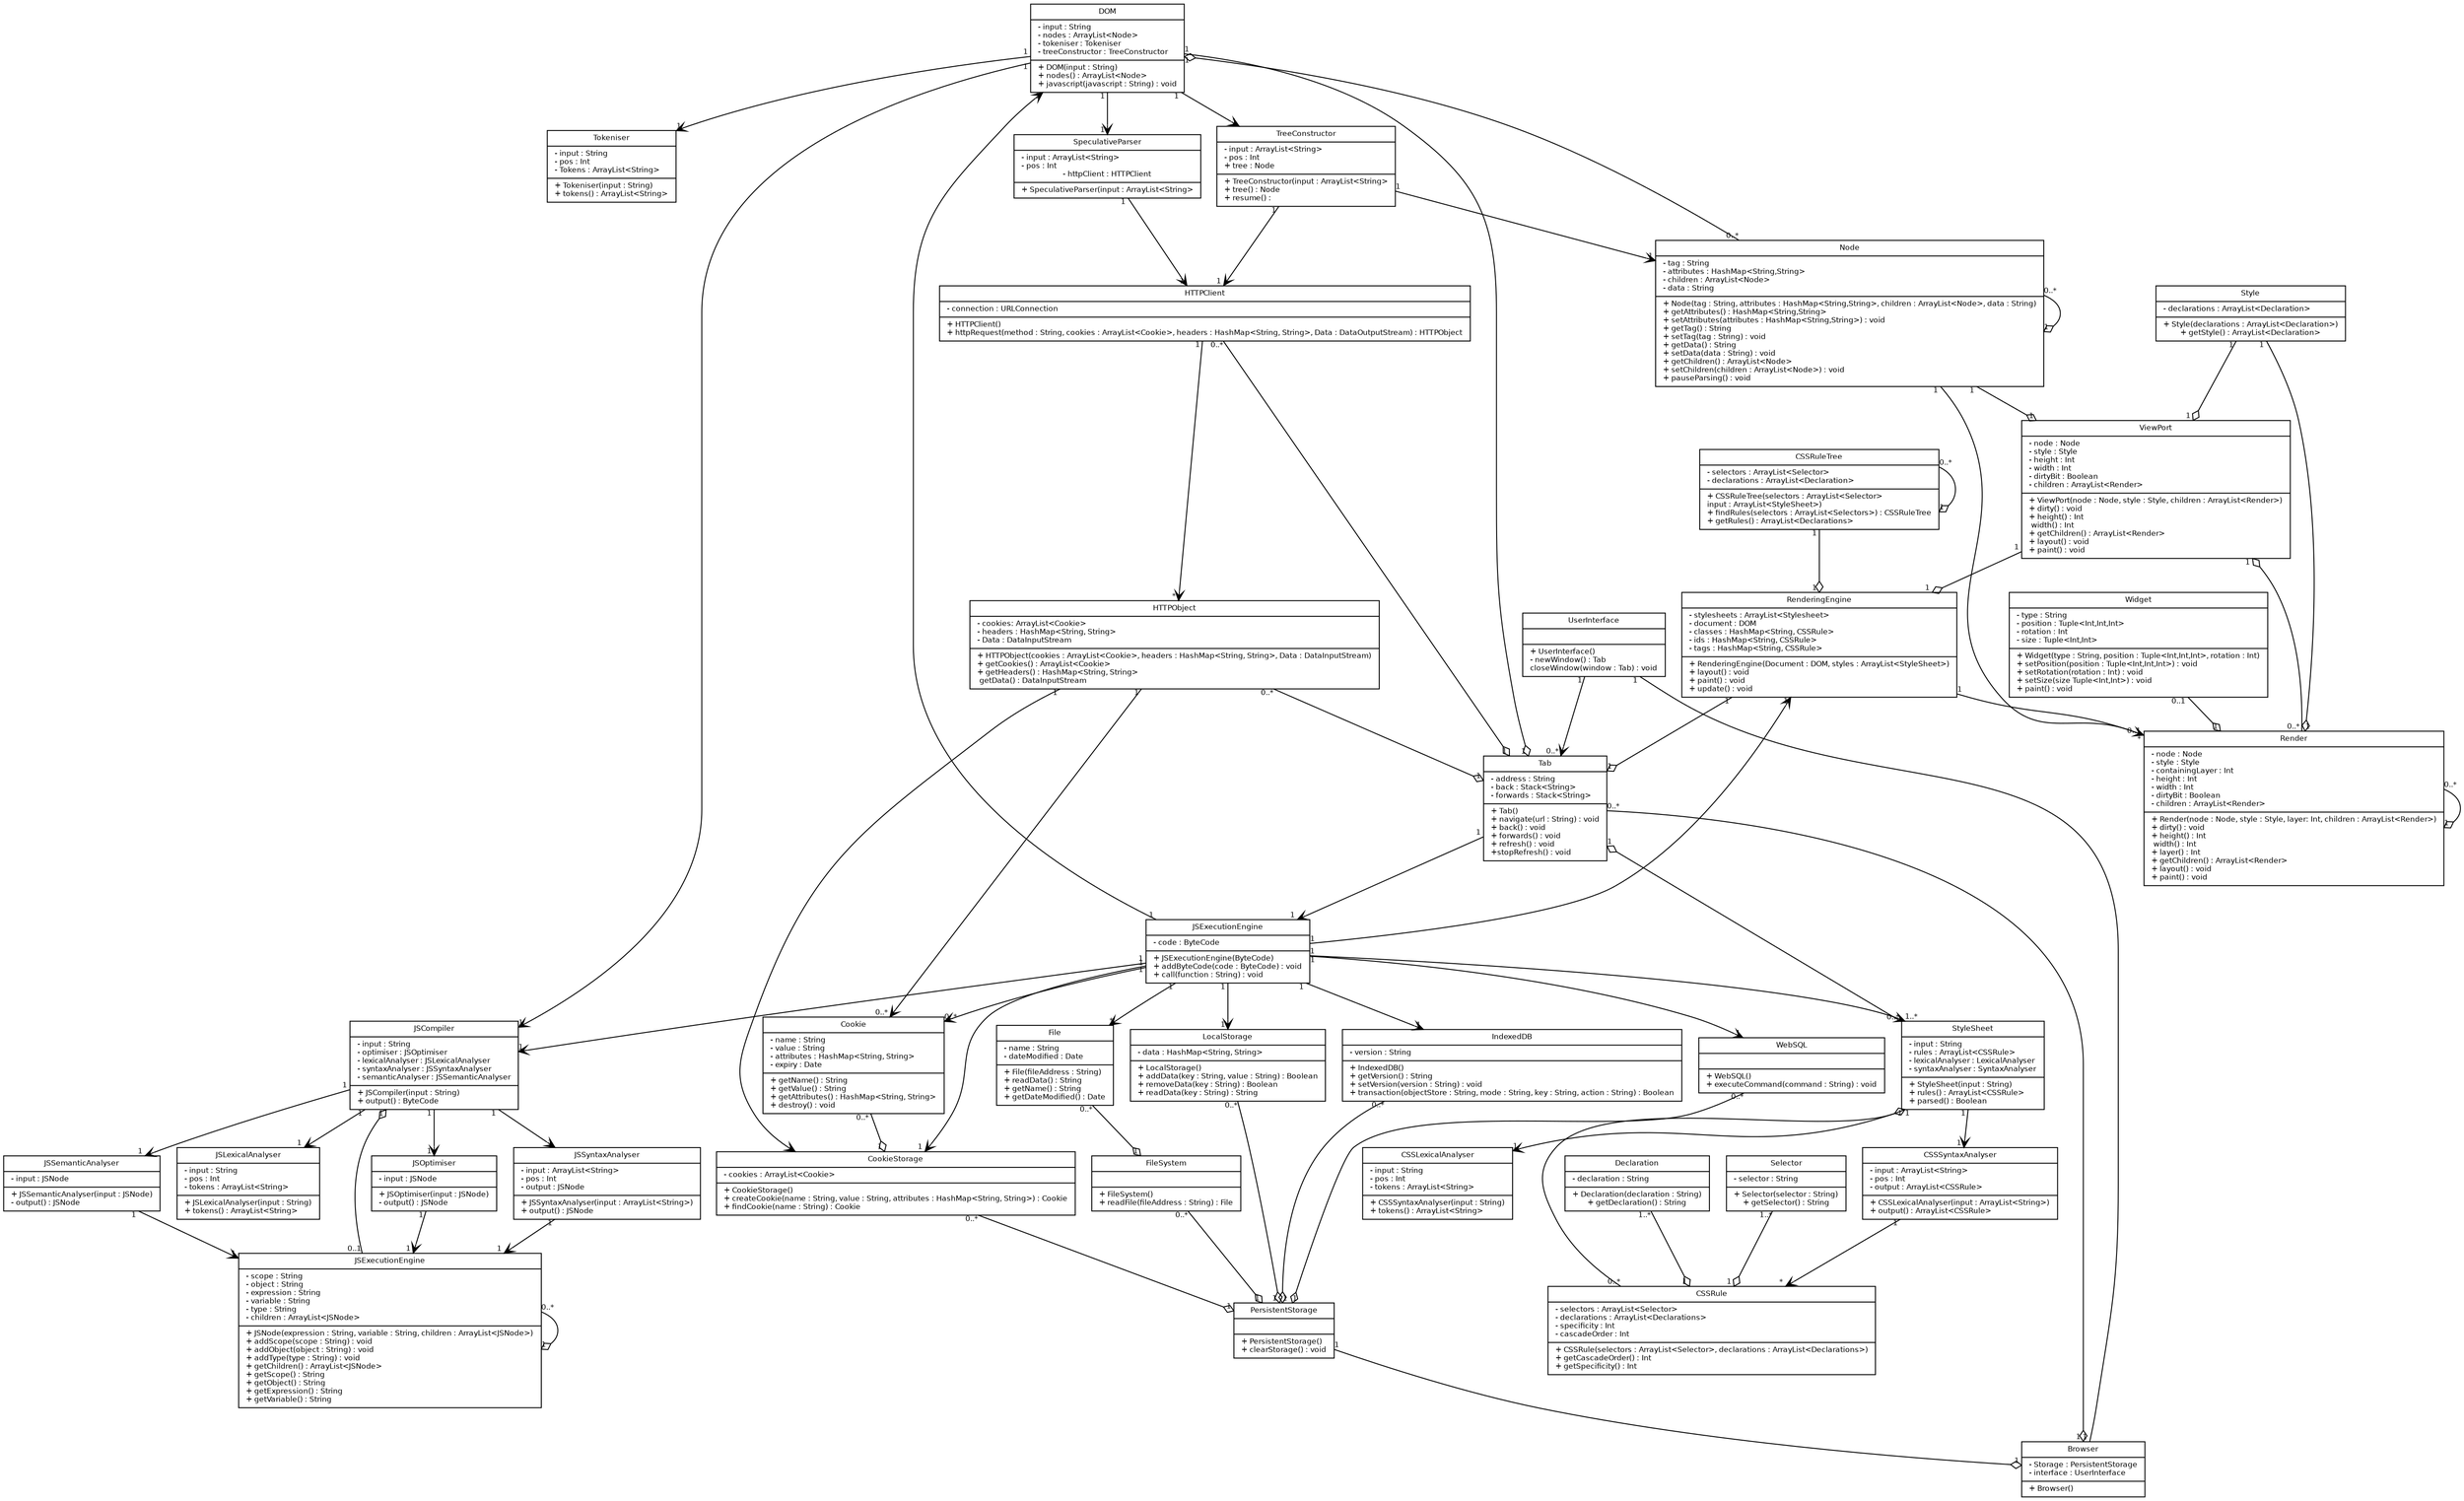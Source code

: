 digraph g {
    fontname = "Bitstream Vera Sans"
    fontsize = 8

   node [
        fontname = "Bitstream Vera Sans"
        fontsize = 8
        shape = "record"
    ]

    edge [
        fontname = "Bitstream Vera Sans"
        fontsize = 8
    ]

    Tokeniser [
        label = "{Tokeniser|- input : String\l- pos : Int\l- Tokens : ArrayList\<String\>\l|+ Tokeniser(input : String)\l+ tokens() : ArrayList\<String\>\l}"
    ]
    
    TreeConstructor [
        label = "{TreeConstructor|- input : ArrayList\<String\>\l- pos : Int\l+ tree : Node\l|+ TreeConstructor(input : ArrayList\<String\>\l+ tree() : Node\l+ resume() :\l}"
    ]
    
    SpeculativeParser [
        label = "{SpeculativeParser|- input : ArrayList\<String\>\l- pos : Int\l- httpClient : HTTPClient|+ SpeculativeParser(input : ArrayList\<String\>\l}"
    ]
    
    DOM [
        label = "{DOM|- input : String\l- nodes : ArrayList\<Node\>\l- tokeniser : Tokeniser\l- treeConstructor : TreeConstructor\l|+ DOM(input : String)\l+ nodes() : ArrayList\<Node\>\l+ javascript(javascript : String) : void\l}"
    ]
    
    DOMNode [
        label = "{Node|- tag : String\l- attributes : HashMap\<String,String\>\l- children : ArrayList\<Node\>\l- data : String\l|+ Node(tag : String, attributes : HashMap\<String,String\>, children : ArrayList\<Node\>, data : String)\l+ getAttributes() : HashMap\<String,String\>\l+ setAttributes(attributes : HashMap\<String,String\>) : void\l+ getTag() : String\l+ setTag(tag : String) : void\l+ getData() : String\l+ setData(data : String) : void\l+ getChildren() : ArrayList\<Node\>\l+ setChildren(children : ArrayList\<Node\>) : void\l+ pauseParsing() : void\l}"
    ]

    edge [
        arrowhead = "ediamond"
        
        headlabel = "1 "
        taillabel = "0..*"
    ]
    
    DOMNode -> DOM
    DOMNode -> DOMNode
    
    edge [
        arrowhead = "open"
        
        headlabel = "1 "
        taillabel = "1 "
    ]
    
    SpeculativeParser -> HTTPClient
    TreeConstructor -> HTTPClient
    DOM -> SpeculativeParser
    DOM -> Tokeniser
    DOM -> TreeConstructor
    TreeConstructor -> DOMNode

    StyleSheet [
        label = "{StyleSheet|- input : String\l- rules : ArrayList\<CSSRule\>\l- lexicalAnalyser : LexicalAnalyser\l- syntaxAnalyser : SyntaxAnalyser\l|+ StyleSheet(input : String)\l+ rules() : ArrayList\<CSSRule\>\l+ parsed() : Boolean\l}"
    ]
    
    CSSRule [
        label = "{CSSRule|- selectors : ArrayList\<Selector\>\l- declarations : ArrayList\<Declarations\>\l- specificity : Int\l- cascadeOrder : Int\l|+ CSSRule(selectors : ArrayList\<Selector\>, declarations : ArrayList\<Declarations\>)\l+ getCascadeOrder() : Int\l+ getSpecificity() : Int\l}"
    ]
    
    Selector [
        label = "{Selector|- selector : String\l|+ Selector(selector : String)\l+ getSelector() : String}"
    ]
    
    Declaration [
        label = "{Declaration|- declaration : String\l|+ Declaration(declaration : String)\l+ getDeclaration() : String}"
    ]
    
    edge [
        arrowhead = "ediamond"
        
        headlabel = "1 "
        taillabel = "0..*"
    ]
    
    CSSRule -> StyleSheet
    
    edge [
        arrowhead = "ediamond"
        
        headlabel = "1 "
        taillabel = "1..*"
    ]
    
    Selector -> CSSRule
    Declaration -> CSSRule
    
    CSSLexicalAnalyser [
        label = "{CSSSyntaxAnalyser|- input : ArrayList\<String\>\l- pos : Int\l- output : ArrayList\<CSSRule\>\l|+ CSSLexicalAnalyser(input : ArrayList\<String\>)\l+ output() : ArrayList\<CSSRule\>\l}"
    ]
    
    CSSSyntaxAnalyser [
        label = "{CSSLexicalAnalyser|- input : String\l- pos : Int\l- tokens : ArrayList\<String\>\l|+ CSSSyntaxAnalyser(input : String)\l+ tokens() : ArrayList\<String\>\l}"
    ]
    
    edge [
        arrowhead = "open"
        
        headlabel = "1 "
        taillabel = "1 "
    ]
    
    StyleSheet -> CSSLexicalAnalyser
    StyleSheet -> CSSSyntaxAnalyser
    
    edge [
        arrowhead = "open"
        
        headlabel = "* "
        taillabel = "1 "
    ]
    
    RenderingEngine -> Render
    CSSLexicalAnalyser -> CSSRule

    PersistentStorage [
        label = "{PersistentStorage|\l|+ PersistentStorage()\l+ clearStorage() : void\l}"
    ]
    
    LocalStorage [
        label = "{LocalStorage|- data : HashMap\<String, String\>\l|+ LocalStorage()\l+ addData(key : String, value : String) : Boolean\l+ removeData(key : String) : Boolean\l+ readData(key : String) : String\l}"
    ]
    
    IndexedDB [
        label = "{IndexedDB|- version : String\l|+ IndexedDB()\l+ getVersion() : String\l+ setVersion(version : String) : void\l+ transaction(objectStore : String, mode : String, key : String, action : String) : Boolean\l}"
    ]
    
    WebSQL [
        label = "{WebSQL|\l|+ WebSQL()\l+ executeCommand(command : String) : void\l}"
    ]
    
    FileSystem [
        label = "{FileSystem|\l|+ FileSystem()\l+ readFile(fileAddress : String) : File\l}"
    ]
    
    File [
        label = "{File|- name : String\l- dateModified : Date\l|+ File(fileAddress : String)\l+ readData() : String\l+ getName() : String\l+ getDateModified() : Date\l}"
    ]
    
    CookieStorage [
        label = "{CookieStorage|- cookies : ArrayList\<Cookie\>\l|+ CookieStorage()\l+ createCookie(name : String, value : String, attributes : HashMap\<String, String\>) : Cookie\l+ findCookie(name : String) : Cookie\l}"
    ]
    
    edge [
        arrowhead = "ediamond"
        
        headlabel = "1 "
        taillabel = "0..*"
    ]
    
    LocalStorage -> PersistentStorage
    IndexedDB -> PersistentStorage
    WebSQL -> PersistentStorage
    FileSystem -> PersistentStorage
    CookieStorage -> PersistentStorage
    File -> FileSystem

    Browser [
        label = "{Browser|- Storage : PersistentStorage\l- interface : UserInterface\l|+ Browser()\l}"
    ]
    
    UserInterface [
        label = "{UserInterface|\l|+ UserInterface()\l- newWindow() : Tab\lcloseWindow(window : Tab) : void\l}"
    ]
    
    Tab [
        label = "{Tab|- address : String\l- back : Stack\<String\>\l- forwards : Stack\<String\>\l|+ Tab()\l+ navigate(url : String) : void\l+ back() : void\l+ forwards() : void\l+ refresh() : void\l+stopRefresh() : void\l}"
    ]
    
    edge [
        arrowhead = "ediamond"
        
        headlabel = "1 "
        taillabel = "0..*"
    ]
    
    Tab -> Browser
    JSNode -> JSNode
    
    edge [
        arrowhead = "ediamond"
        
        headlabel = "1 "
        taillabel = "0..1"
    ]
    
    JSNode -> JSCompiler
    
    edge [
        arrowhead = "open"
        
        headlabel = "1 "
        taillabel = "1 "
    ]
    
    JSOptimiser -> JSNode
    JSSyntaxAnalyser -> JSNode
    JSSemanticAnalyser -> JSNode
    
    HTTPClient [
        label = "{HTTPClient|- connection : URLConnection\l|+ HTTPClient()\l+ httpRequest(method : String, cookies : ArrayList\<Cookie\>, headers : HashMap\<String, String\>, Data : DataOutputStream) : HTTPObject\l}"
    ]
    
    HTTPObject [
        label = "{HTTPObject|- cookies: ArrayList\<Cookie\>\l- headers : HashMap\<String, String\>\l- Data : DataInputStream\l|+ HTTPObject(cookies : ArrayList\<Cookie\>, headers : HashMap\<String, String\>, Data : DataInputStream)\l+ getCookies() : ArrayList\<Cookie\>\l+ getHeaders() : HashMap\<String, String\>\l getData() : DataInputStream\l}"
    ]
    
    edge [
        arrowhead = "ediamond"
        
        headlabel = "1 "
        taillabel = "0..*"
    ]
    
    HTTPClient -> Tab
    HTTPObject -> Tab
    
    edge [
        arrowhead = "open"
        
        headlabel = "* "
        taillabel = "1 "
    ]
    
    HTTPClient -> HTTPObject
    JSExecutionEngine -> File
    
    edge [
        arrowhead = "open"
        
        headlabel = "1 "
        taillabel = "1 "
    ]
    
    HTTPObject -> CookieStorage
    JSExecutionEngine -> LocalStorage
    JSExecutionEngine -> WebSQL
    JSExecutionEngine -> IndexedDB
    JSExecutionEngine -> CookieStorage
    
    edge [
        arrowhead = "ediamond"
        
        headlabel = "1 "
        taillabel = "1 "
    ]
    
    DOM -> Tab
    PersistentStorage -> Browser
    
    edge [
        arrowhead = "ediamond"
        
        headlabel = "1 "
        taillabel = "0..* "
    ]
    
    StyleSheet -> Tab
    
    ViewPort [
        label = "{ViewPort|- node : Node\l- style : Style\l- height : Int\l- width : Int\l- dirtyBit : Boolean\l- children : ArrayList\<Render\>\l|+ ViewPort(node : Node, style : Style, children : ArrayList\<Render\>)\l+ dirty() : void\l+ height() : Int\l width() : Int\l+ getChildren() : ArrayList\<Render\>\l+ layout() : void\l+ paint() : void\l}"
    ]
    
    Render [
        label = "{Render|- node : Node\l- style : Style\l- containingLayer : Int\l- height : Int\l- width : Int\l- dirtyBit : Boolean\l- children : ArrayList\<Render\>\l|+ Render(node : Node, style : Style, layer: Int, children : ArrayList\<Render\>)\l+ dirty() : void\l+ height() : Int\l width() : Int\l+ layer() : Int\l+ getChildren() : ArrayList\<Render\>\l+ layout() : void\l+ paint() : void\l}"
    ]
    
    Style [
        label = "{Style|- declarations : ArrayList\<Declaration\>\l|+ Style(declarations : ArrayList\<Declaration\>)\l+ getStyle() : ArrayList\<Declaration\>}"
    ]
    
    RenderingEngine [
        label = "{RenderingEngine|- stylesheets : ArrayList\<Stylesheet\>\l- document : DOM\l- classes : HashMap\<String, CSSRule\>\l- ids : HashMap\<String, CSSRule\>\l- tags : HashMap\<String, CSSRule\>\l|+ RenderingEngine(Document : DOM, styles : ArrayList\<StyleSheet\>)\l+ layout() : void\l+ paint() : void\l+ update() : void\l}"
    ]
    
    CSSRuleTree [
        label = "{CSSRuleTree|- selectors : ArrayList\<Selector\>\l- declarations : ArrayList\<Declaration\>\l|+ CSSRuleTree(selectors : ArrayList\<Selector\>\linput : ArrayList\<StyleSheet\>)\l+ findRules(selectors : ArrayList\<Selectors\>) : CSSRuleTree\l+ getRules() : ArrayList\<Declarations\>\l}"
    ]
    
    edge [
        arrowhead = "ediamond"
        
        headlabel = "1 "
        taillabel = "1 "
    ]
    
    RenderingEngine -> Tab
    ViewPort -> RenderingEngine
    Style -> ViewPort
    DOMNode -> ViewPort
    Style -> Render
    CSSRuleTree -> RenderingEngine
    
    edge [
        arrowhead = "ediamond"
        
        headlabel = "1 "
        taillabel = "0..* "
    ]
    
    Cookie -> CookieStorage
    Render -> ViewPort
    Render -> Render
    CSSRuleTree -> CSSRuleTree
    
    Widget [
        label = "{Widget|- type : String\l- position : Tuple\<Int,Int,Int\>\l- rotation : Int\l- size : Tuple\<Int,Int\>\l|+ Widget(type : String, position : Tuple\<Int,Int,Int\>, rotation : Int)\l+ setPosition(position : Tuple\<Int,Int,Int\>) : void\l+ setRotation(rotation : Int) : void\l+ setSize(size Tuple\<Int,Int\>) : void\l+ paint() : void\l}"
    ]
    
    edge [
        arrowhead = "ediamond"
        
        headlabel = "1 "
        taillabel = "0..1 "
    ]
    
    Widget -> Render
    
    JSSyntaxAnalyser [
        label = "{JSSyntaxAnalyser|- input : ArrayList\<String\>\l- pos : Int\l- output : JSNode\l|+ JSSyntaxAnalyser(input : ArrayList\<String\>)\l+ output() : JSNode\l}"
    ]
    
    JSLexicalAnalyser [
        label = "{JSLexicalAnalyser|- input : String\l- pos : Int\l- tokens : ArrayList\<String\>\l|+ JSLexicalAnalyser(input : String)\l+ tokens() : ArrayList\<String\>\l}"
    ]
    
    JSSemanticAnalyser [
        label = "{JSSemanticAnalyser|- input : JSNode\l|+ JSSemanticAnalyser(input : JSNode)\l- output() : JSNode\l}"
    ]
    
    JSOptimiser [
        label = "{JSOptimiser|- input : JSNode\l|+ JSOptimiser(input : JSNode)\l- output() : JSNode\l}"
    ]
    
    JSCompiler [
        label = "{JSCompiler|- input : String\l- optimiser : JSOptimiser\l- lexicalAnalyser : JSLexicalAnalyser\l- syntaxAnalyser : JSSyntaxAnalyser\l- semanticAnalyser : JSSemanticAnalyser\l|+ JSCompiler(input : String)\l+ output() : ByteCode\l}"
    ]
    
    JSExecutionEngine [
        label = "{JSExecutionEngine|- code : ByteCode\l|+ JSExecutionEngine(ByteCode)\l+ addByteCode(code : ByteCode) : void\l+ call(function : String) : void\l}"
    ]
    
    JSNode [
        label = "{JSExecutionEngine|- scope : String\l- object : String\l- expression : String\l- variable : String\l- type : String\l- children : ArrayList\<JSNode\>\l|+ JSNode(expression : String, variable : String, children : ArrayList\<JSNode\>)\l+ addScope(scope : String) : void\l+ addObject(object : String) : void\l+ addType(type : String) : void\l+ getChildren() : ArrayList\<JSNode\>\l+ getScope() : String\l+ getObject() : String\l+ getExpression() : String\l+ getVariable() : String\l}"
    ]
    
    edge [
        arrowhead = "open"
        
        headlabel = "1 "
        taillabel = "1 "
    ]
    
    DOM -> JSCompiler
    JSExecutionEngine -> DOM
    JSCompiler -> JSOptimiser
    JSCompiler -> JSSemanticAnalyser
    JSCompiler -> JSLexicalAnalyser
    JSCompiler -> JSSyntaxAnalyser
    JSExecutionEngine -> JSCompiler
    Tab -> JSExecutionEngine
    JSExecutionEngine -> RenderingEngine
    
    edge [
        arrowhead = "open"
        
        headlabel = "1..* "
        taillabel = "1 "
    ]
    
    JSExecutionEngine -> StyleSheet
    
    edge [
        arrowhead = "none"
        
        headlabel = "1 "
        taillabel = "1 "
    ]
    
    UserInterface -> Browser
    
    edge [
        arrowhead = "none"
        
        headlabel = "0..1 "
        taillabel = "1 "
    ]
    
    DOMNode -> Render
    
    edge [
        arrowhead = "open"
        
        headlabel = "0..* "
        taillabel = "1 "
    ]
    
    HTTPObject -> Cookie
    JSExecutionEngine -> Cookie
    UserInterface -> Tab
    
    Cookie [
        label = "{Cookie|- name : String\l- value : String\l- attributes : HashMap\<String, String\>\l- expiry : Date\l|+ getName() : String\l+ getValue() : String\l+ getAttributes() : HashMap\<String, String\>\l+ destroy() : void\l}"
    ]
}
